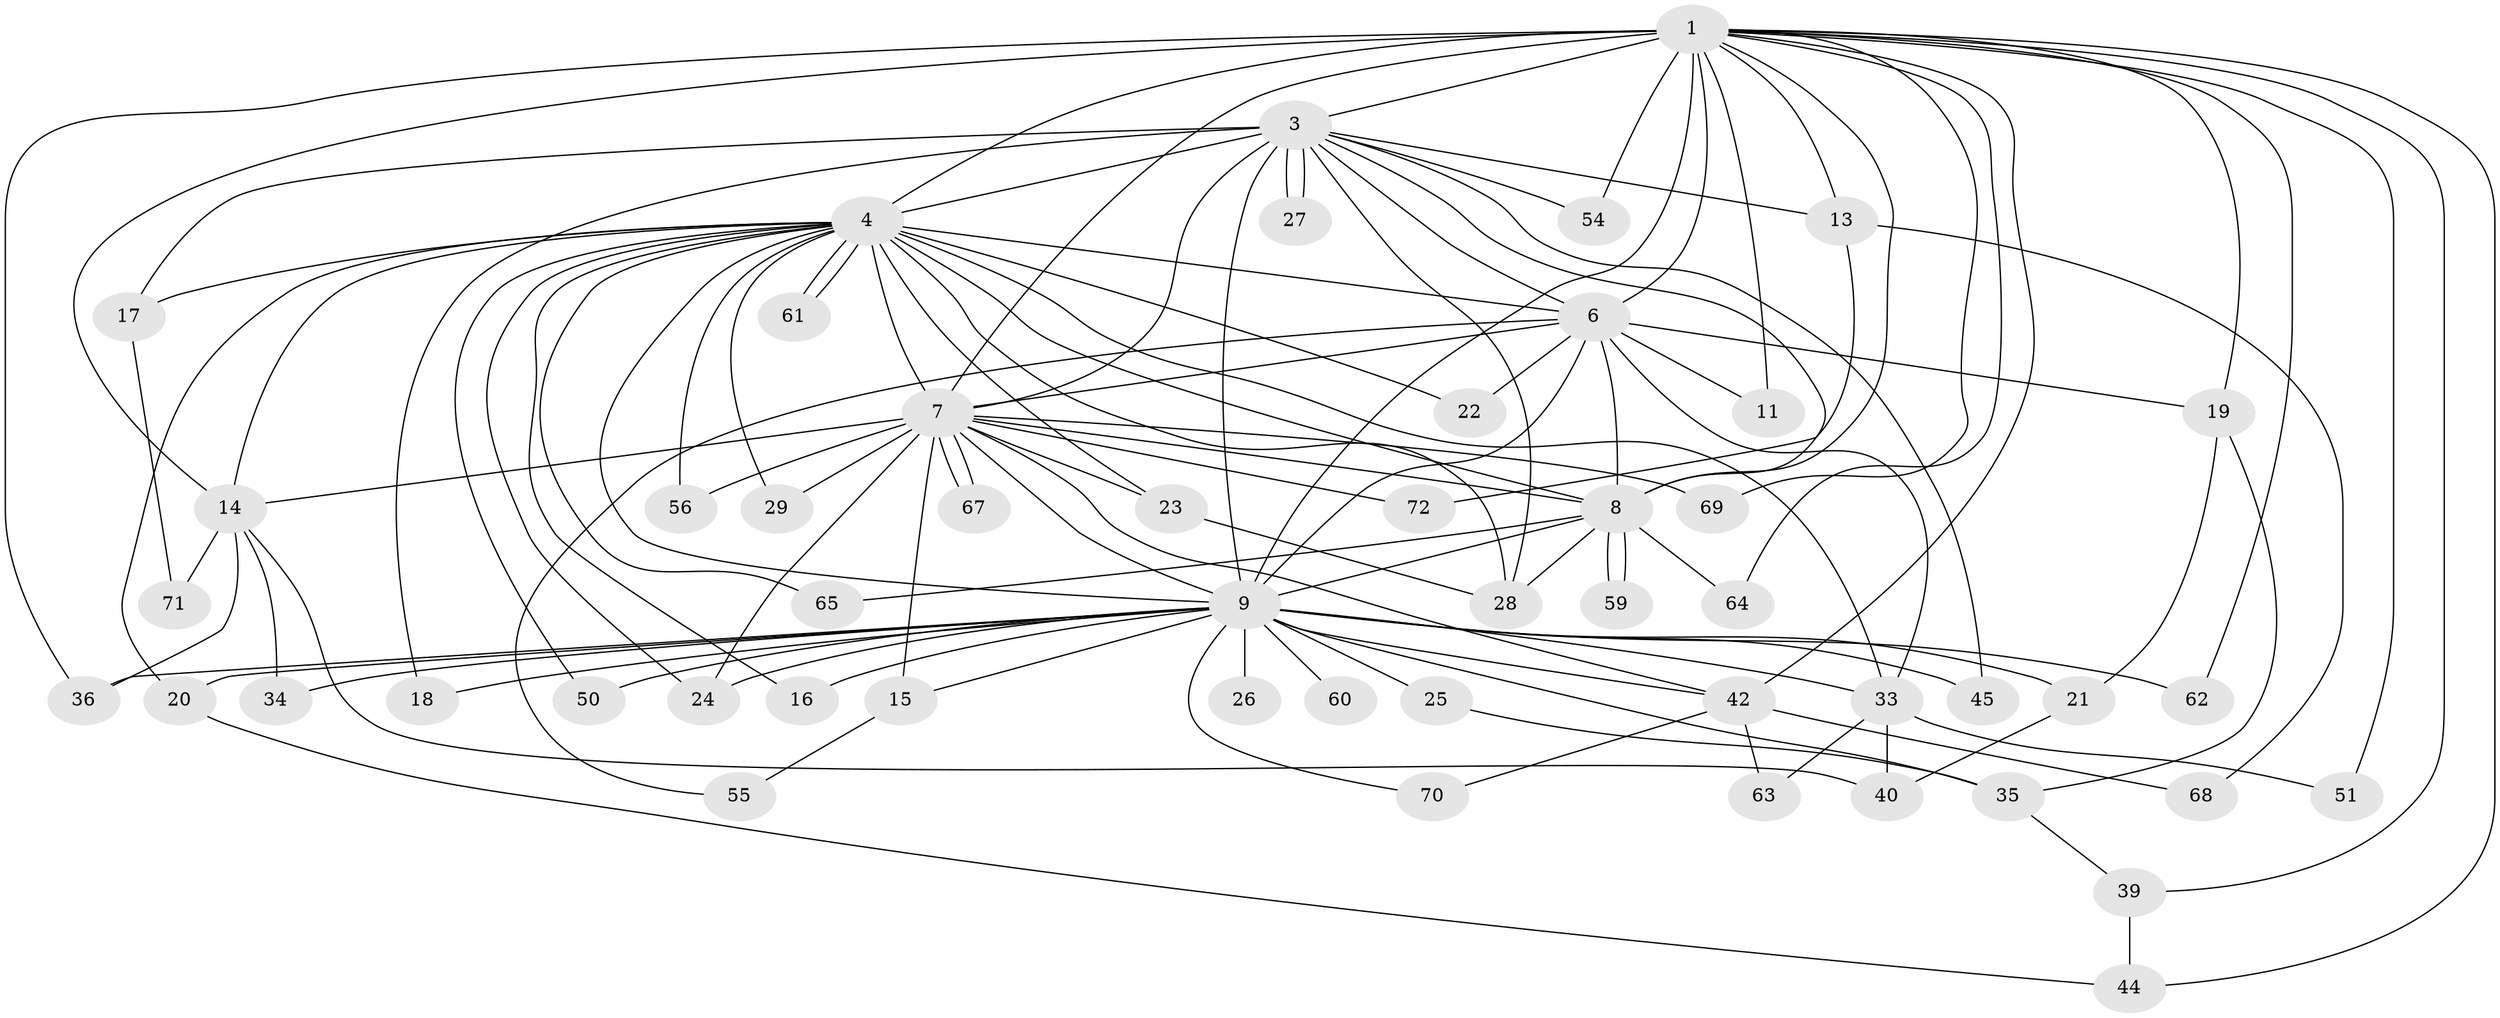 // Generated by graph-tools (version 1.1) at 2025/23/03/03/25 07:23:36]
// undirected, 52 vertices, 118 edges
graph export_dot {
graph [start="1"]
  node [color=gray90,style=filled];
  1 [super="+2"];
  3 [super="+57"];
  4 [super="+5"];
  6 [super="+38"];
  7 [super="+12"];
  8 [super="+30"];
  9 [super="+10"];
  11;
  13 [super="+31"];
  14 [super="+32"];
  15;
  16;
  17;
  18;
  19;
  20 [super="+49"];
  21;
  22;
  23 [super="+66"];
  24 [super="+46"];
  25 [super="+52"];
  26;
  27;
  28 [super="+41"];
  29;
  33 [super="+37"];
  34;
  35 [super="+43"];
  36 [super="+53"];
  39;
  40 [super="+47"];
  42 [super="+58"];
  44 [super="+48"];
  45;
  50;
  51;
  54;
  55;
  56;
  59;
  60;
  61;
  62;
  63;
  64;
  65;
  67;
  68;
  69;
  70;
  71;
  72;
  1 -- 3 [weight=2];
  1 -- 4 [weight=4];
  1 -- 6 [weight=2];
  1 -- 7 [weight=2];
  1 -- 8 [weight=2];
  1 -- 9 [weight=4];
  1 -- 11;
  1 -- 13 [weight=2];
  1 -- 14;
  1 -- 19;
  1 -- 36;
  1 -- 44;
  1 -- 64;
  1 -- 39;
  1 -- 69;
  1 -- 51;
  1 -- 54;
  1 -- 62;
  1 -- 42;
  3 -- 4 [weight=3];
  3 -- 6;
  3 -- 7;
  3 -- 8;
  3 -- 9 [weight=2];
  3 -- 13;
  3 -- 17;
  3 -- 18;
  3 -- 27;
  3 -- 27;
  3 -- 28;
  3 -- 45;
  3 -- 54;
  4 -- 6 [weight=2];
  4 -- 7 [weight=2];
  4 -- 8 [weight=2];
  4 -- 9 [weight=4];
  4 -- 16;
  4 -- 17;
  4 -- 20 [weight=2];
  4 -- 23 [weight=2];
  4 -- 24;
  4 -- 29;
  4 -- 33;
  4 -- 56;
  4 -- 61;
  4 -- 61;
  4 -- 65;
  4 -- 14;
  4 -- 50;
  4 -- 22;
  4 -- 28;
  6 -- 7;
  6 -- 8;
  6 -- 9 [weight=2];
  6 -- 11;
  6 -- 19;
  6 -- 22;
  6 -- 55;
  6 -- 33 [weight=2];
  7 -- 8;
  7 -- 9 [weight=2];
  7 -- 15;
  7 -- 42;
  7 -- 56;
  7 -- 67;
  7 -- 67;
  7 -- 69;
  7 -- 72;
  7 -- 29;
  7 -- 24;
  7 -- 23;
  7 -- 14;
  8 -- 9 [weight=2];
  8 -- 59;
  8 -- 59;
  8 -- 64;
  8 -- 65;
  8 -- 28;
  9 -- 15;
  9 -- 18;
  9 -- 24;
  9 -- 25 [weight=3];
  9 -- 26 [weight=2];
  9 -- 33;
  9 -- 34;
  9 -- 35;
  9 -- 36;
  9 -- 42;
  9 -- 45;
  9 -- 62;
  9 -- 70;
  9 -- 16;
  9 -- 50;
  9 -- 20;
  9 -- 21;
  9 -- 60;
  13 -- 68;
  13 -- 72;
  14 -- 34;
  14 -- 36;
  14 -- 40;
  14 -- 71;
  15 -- 55;
  17 -- 71;
  19 -- 21;
  19 -- 35;
  20 -- 44;
  21 -- 40;
  23 -- 28;
  25 -- 35;
  33 -- 63;
  33 -- 40;
  33 -- 51;
  35 -- 39;
  39 -- 44;
  42 -- 63;
  42 -- 68;
  42 -- 70;
}
